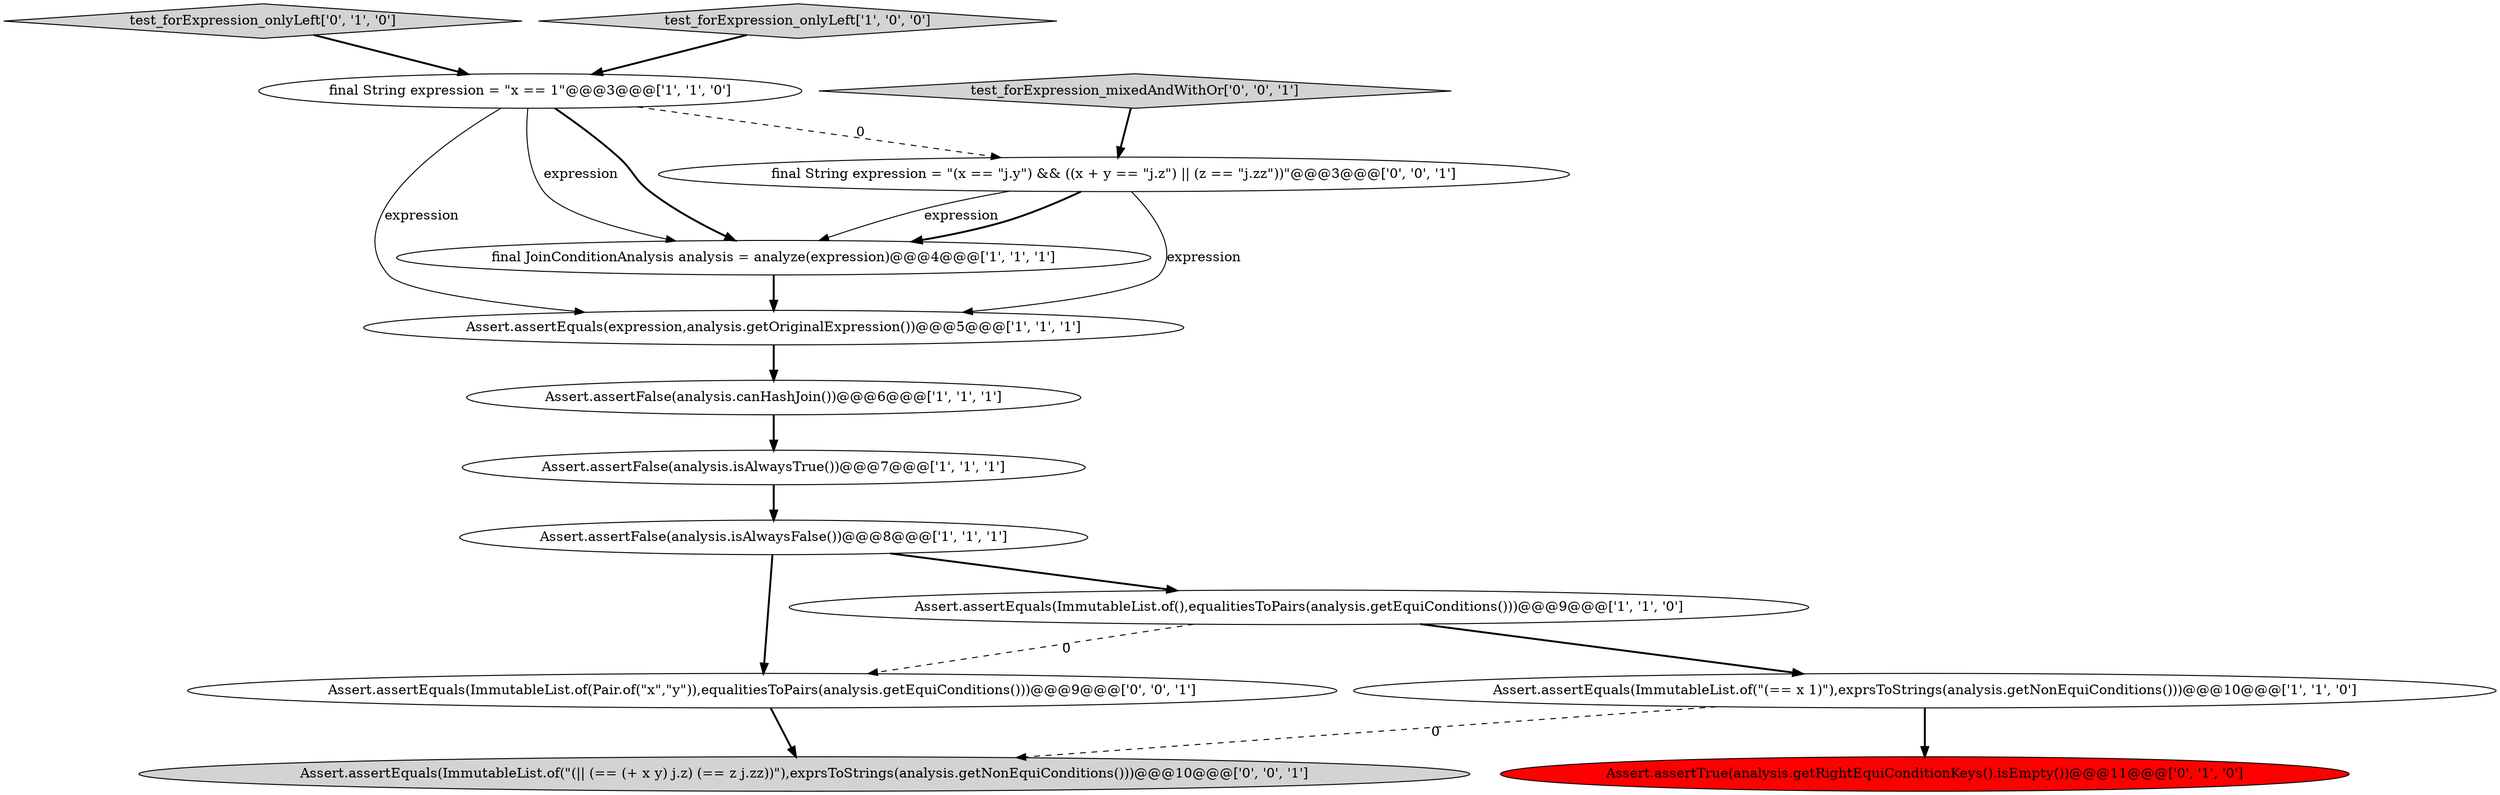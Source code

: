 digraph {
13 [style = filled, label = "Assert.assertEquals(ImmutableList.of(\"(|| (== (+ x y) j.z) (== z j.zz))\"),exprsToStrings(analysis.getNonEquiConditions()))@@@10@@@['0', '0', '1']", fillcolor = lightgray, shape = ellipse image = "AAA0AAABBB3BBB"];
3 [style = filled, label = "final String expression = \"x == 1\"@@@3@@@['1', '1', '0']", fillcolor = white, shape = ellipse image = "AAA0AAABBB1BBB"];
5 [style = filled, label = "Assert.assertFalse(analysis.isAlwaysTrue())@@@7@@@['1', '1', '1']", fillcolor = white, shape = ellipse image = "AAA0AAABBB1BBB"];
12 [style = filled, label = "Assert.assertEquals(ImmutableList.of(Pair.of(\"x\",\"y\")),equalitiesToPairs(analysis.getEquiConditions()))@@@9@@@['0', '0', '1']", fillcolor = white, shape = ellipse image = "AAA0AAABBB3BBB"];
8 [style = filled, label = "Assert.assertEquals(ImmutableList.of(\"(== x 1)\"),exprsToStrings(analysis.getNonEquiConditions()))@@@10@@@['1', '1', '0']", fillcolor = white, shape = ellipse image = "AAA0AAABBB1BBB"];
1 [style = filled, label = "Assert.assertFalse(analysis.isAlwaysFalse())@@@8@@@['1', '1', '1']", fillcolor = white, shape = ellipse image = "AAA0AAABBB1BBB"];
10 [style = filled, label = "test_forExpression_onlyLeft['0', '1', '0']", fillcolor = lightgray, shape = diamond image = "AAA0AAABBB2BBB"];
2 [style = filled, label = "Assert.assertEquals(expression,analysis.getOriginalExpression())@@@5@@@['1', '1', '1']", fillcolor = white, shape = ellipse image = "AAA0AAABBB1BBB"];
14 [style = filled, label = "test_forExpression_mixedAndWithOr['0', '0', '1']", fillcolor = lightgray, shape = diamond image = "AAA0AAABBB3BBB"];
6 [style = filled, label = "final JoinConditionAnalysis analysis = analyze(expression)@@@4@@@['1', '1', '1']", fillcolor = white, shape = ellipse image = "AAA0AAABBB1BBB"];
7 [style = filled, label = "Assert.assertFalse(analysis.canHashJoin())@@@6@@@['1', '1', '1']", fillcolor = white, shape = ellipse image = "AAA0AAABBB1BBB"];
4 [style = filled, label = "test_forExpression_onlyLeft['1', '0', '0']", fillcolor = lightgray, shape = diamond image = "AAA0AAABBB1BBB"];
9 [style = filled, label = "Assert.assertTrue(analysis.getRightEquiConditionKeys().isEmpty())@@@11@@@['0', '1', '0']", fillcolor = red, shape = ellipse image = "AAA1AAABBB2BBB"];
11 [style = filled, label = "final String expression = \"(x == \"j.y\") && ((x + y == \"j.z\") || (z == \"j.zz\"))\"@@@3@@@['0', '0', '1']", fillcolor = white, shape = ellipse image = "AAA0AAABBB3BBB"];
0 [style = filled, label = "Assert.assertEquals(ImmutableList.of(),equalitiesToPairs(analysis.getEquiConditions()))@@@9@@@['1', '1', '0']", fillcolor = white, shape = ellipse image = "AAA0AAABBB1BBB"];
11->6 [style = solid, label="expression"];
4->3 [style = bold, label=""];
3->2 [style = solid, label="expression"];
11->6 [style = bold, label=""];
3->6 [style = solid, label="expression"];
3->6 [style = bold, label=""];
10->3 [style = bold, label=""];
1->0 [style = bold, label=""];
0->12 [style = dashed, label="0"];
8->13 [style = dashed, label="0"];
6->2 [style = bold, label=""];
12->13 [style = bold, label=""];
5->1 [style = bold, label=""];
7->5 [style = bold, label=""];
11->2 [style = solid, label="expression"];
0->8 [style = bold, label=""];
8->9 [style = bold, label=""];
1->12 [style = bold, label=""];
2->7 [style = bold, label=""];
14->11 [style = bold, label=""];
3->11 [style = dashed, label="0"];
}
